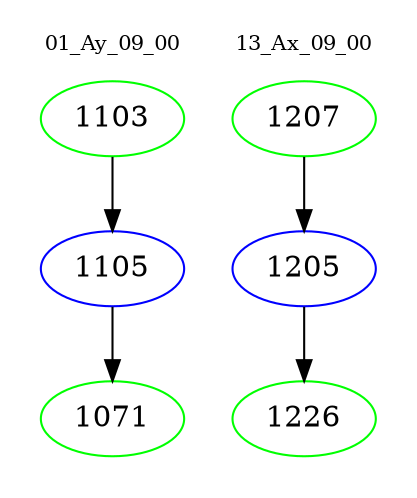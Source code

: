 digraph{
subgraph cluster_0 {
color = white
label = "01_Ay_09_00";
fontsize=10;
T0_1103 [label="1103", color="green"]
T0_1103 -> T0_1105 [color="black"]
T0_1105 [label="1105", color="blue"]
T0_1105 -> T0_1071 [color="black"]
T0_1071 [label="1071", color="green"]
}
subgraph cluster_1 {
color = white
label = "13_Ax_09_00";
fontsize=10;
T1_1207 [label="1207", color="green"]
T1_1207 -> T1_1205 [color="black"]
T1_1205 [label="1205", color="blue"]
T1_1205 -> T1_1226 [color="black"]
T1_1226 [label="1226", color="green"]
}
}
